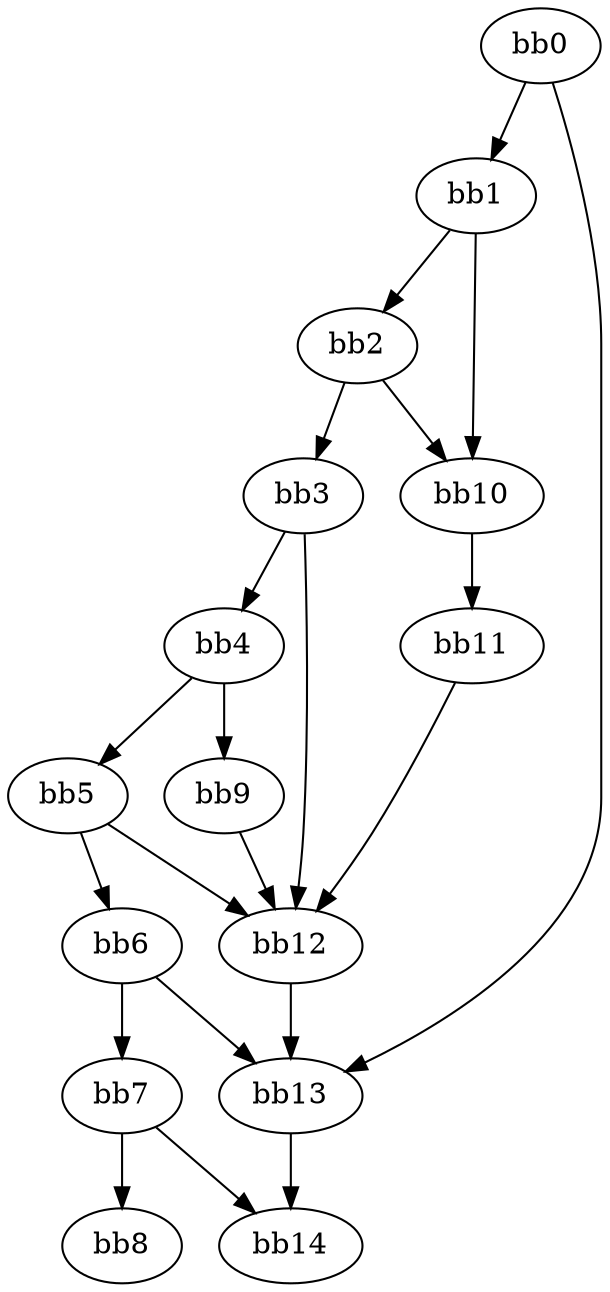 digraph {
    0 [ label = "bb0\l" ]
    1 [ label = "bb1\l" ]
    2 [ label = "bb2\l" ]
    3 [ label = "bb3\l" ]
    4 [ label = "bb4\l" ]
    5 [ label = "bb5\l" ]
    6 [ label = "bb6\l" ]
    7 [ label = "bb7\l" ]
    8 [ label = "bb8\l" ]
    9 [ label = "bb9\l" ]
    10 [ label = "bb10\l" ]
    11 [ label = "bb11\l" ]
    12 [ label = "bb12\l" ]
    13 [ label = "bb13\l" ]
    14 [ label = "bb14\l" ]
    0 -> 1 [ ]
    0 -> 13 [ ]
    1 -> 2 [ ]
    1 -> 10 [ ]
    2 -> 3 [ ]
    2 -> 10 [ ]
    3 -> 4 [ ]
    3 -> 12 [ ]
    4 -> 5 [ ]
    4 -> 9 [ ]
    5 -> 6 [ ]
    5 -> 12 [ ]
    6 -> 7 [ ]
    6 -> 13 [ ]
    7 -> 8 [ ]
    7 -> 14 [ ]
    9 -> 12 [ ]
    10 -> 11 [ ]
    11 -> 12 [ ]
    12 -> 13 [ ]
    13 -> 14 [ ]
}

